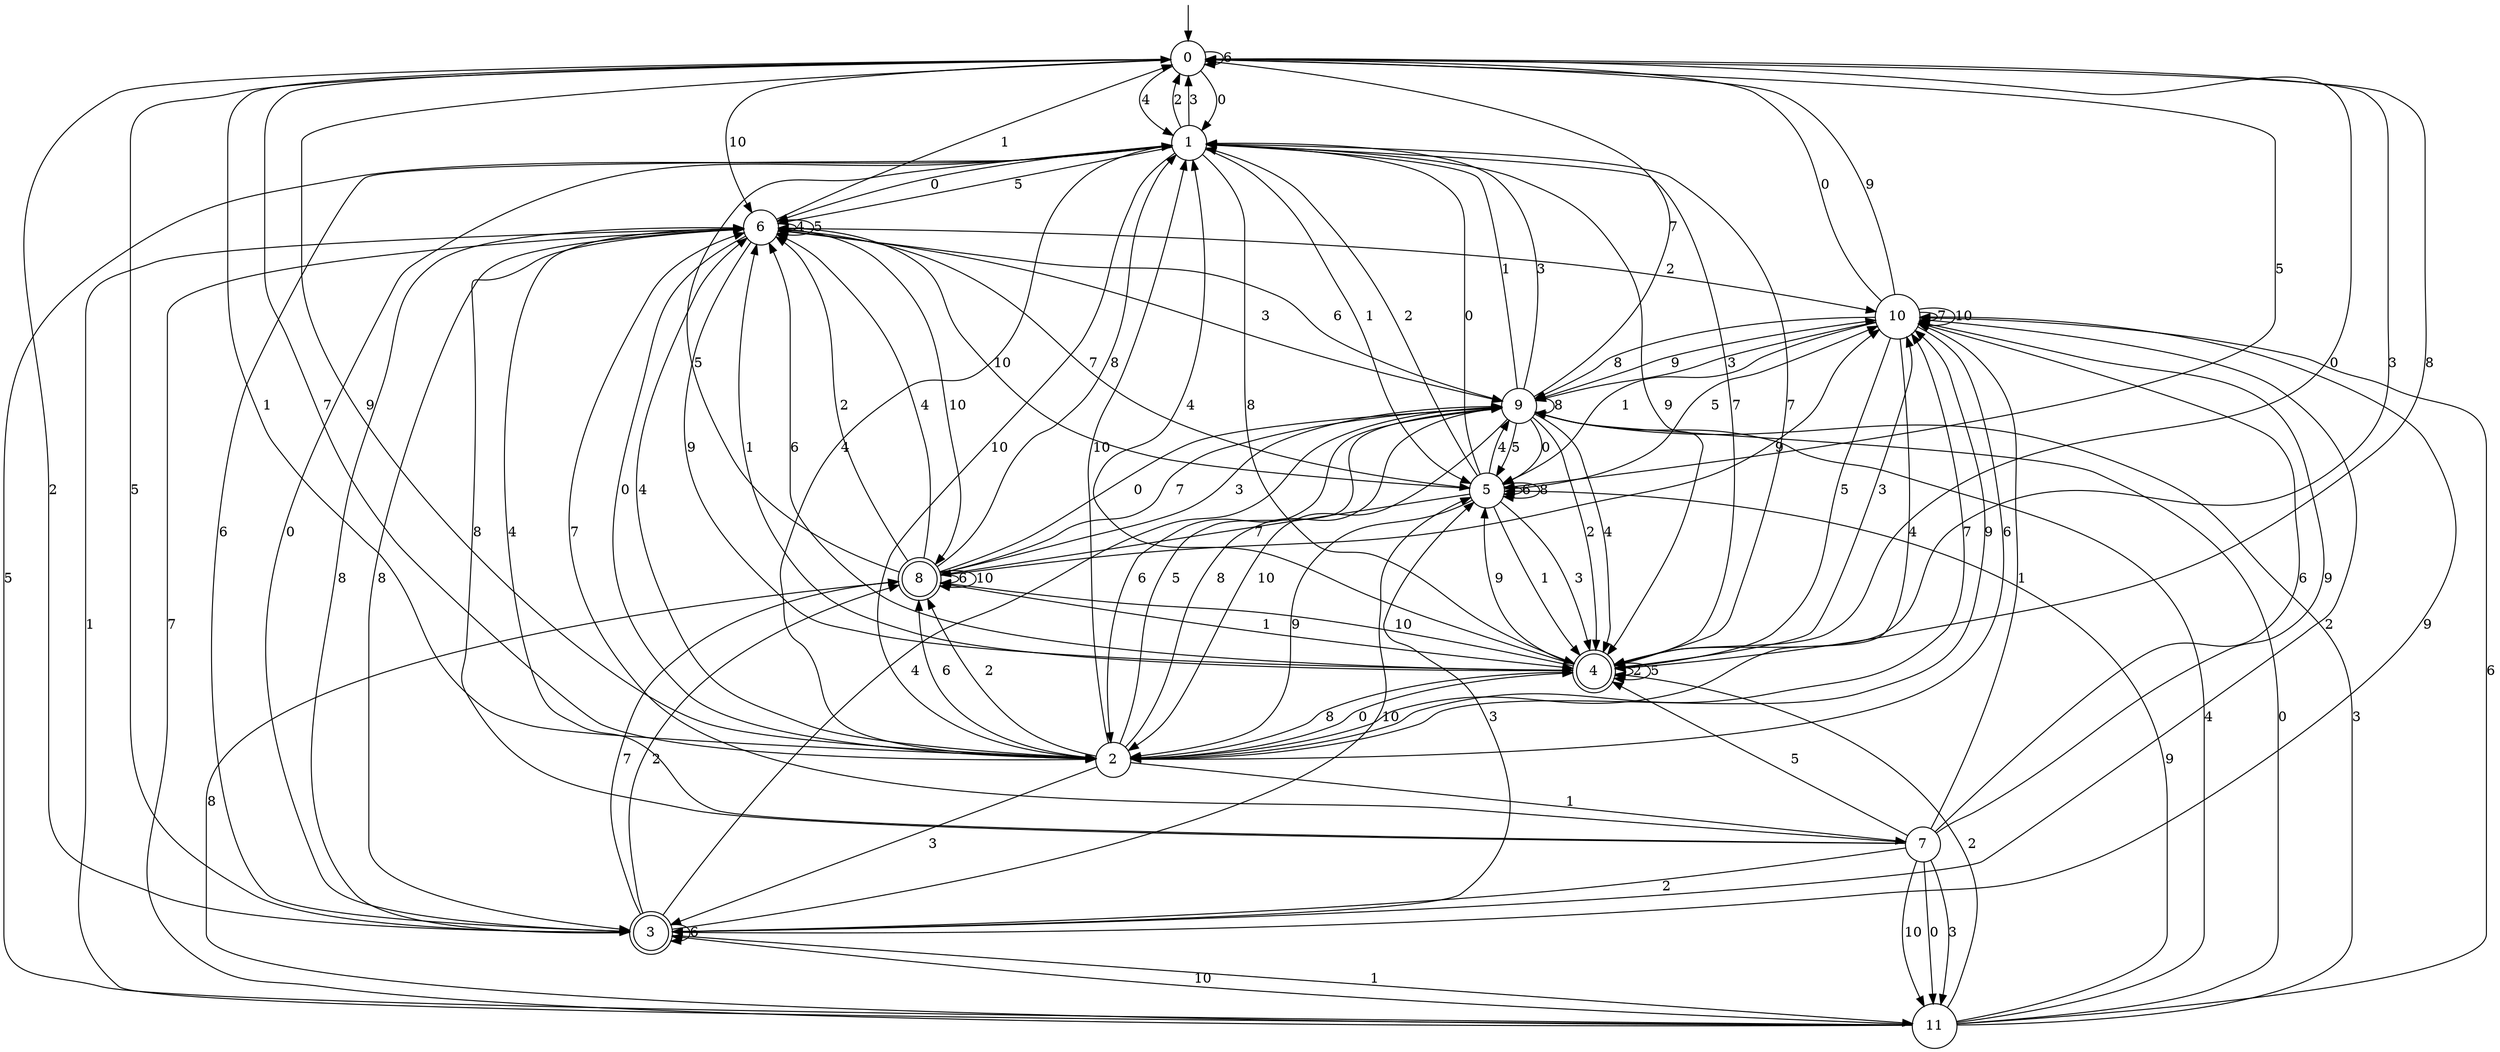 digraph g {

	s0 [shape="circle" label="0"];
	s1 [shape="circle" label="1"];
	s2 [shape="circle" label="2"];
	s3 [shape="doublecircle" label="3"];
	s4 [shape="doublecircle" label="4"];
	s5 [shape="circle" label="5"];
	s6 [shape="circle" label="6"];
	s7 [shape="circle" label="7"];
	s8 [shape="doublecircle" label="8"];
	s9 [shape="circle" label="9"];
	s10 [shape="circle" label="10"];
	s11 [shape="circle" label="11"];
	s0 -> s1 [label="0"];
	s0 -> s2 [label="1"];
	s0 -> s3 [label="2"];
	s0 -> s4 [label="3"];
	s0 -> s1 [label="4"];
	s0 -> s5 [label="5"];
	s0 -> s0 [label="6"];
	s0 -> s2 [label="7"];
	s0 -> s4 [label="8"];
	s0 -> s2 [label="9"];
	s0 -> s6 [label="10"];
	s1 -> s6 [label="0"];
	s1 -> s5 [label="1"];
	s1 -> s0 [label="2"];
	s1 -> s0 [label="3"];
	s1 -> s2 [label="4"];
	s1 -> s6 [label="5"];
	s1 -> s3 [label="6"];
	s1 -> s4 [label="7"];
	s1 -> s4 [label="8"];
	s1 -> s4 [label="9"];
	s1 -> s2 [label="10"];
	s2 -> s4 [label="0"];
	s2 -> s7 [label="1"];
	s2 -> s8 [label="2"];
	s2 -> s3 [label="3"];
	s2 -> s6 [label="4"];
	s2 -> s9 [label="5"];
	s2 -> s8 [label="6"];
	s2 -> s10 [label="7"];
	s2 -> s9 [label="8"];
	s2 -> s10 [label="9"];
	s2 -> s1 [label="10"];
	s3 -> s1 [label="0"];
	s3 -> s11 [label="1"];
	s3 -> s8 [label="2"];
	s3 -> s5 [label="3"];
	s3 -> s9 [label="4"];
	s3 -> s0 [label="5"];
	s3 -> s3 [label="6"];
	s3 -> s8 [label="7"];
	s3 -> s6 [label="8"];
	s3 -> s10 [label="9"];
	s3 -> s5 [label="10"];
	s4 -> s0 [label="0"];
	s4 -> s6 [label="1"];
	s4 -> s4 [label="2"];
	s4 -> s10 [label="3"];
	s4 -> s1 [label="4"];
	s4 -> s4 [label="5"];
	s4 -> s6 [label="6"];
	s4 -> s1 [label="7"];
	s4 -> s2 [label="8"];
	s4 -> s5 [label="9"];
	s4 -> s8 [label="10"];
	s5 -> s1 [label="0"];
	s5 -> s4 [label="1"];
	s5 -> s1 [label="2"];
	s5 -> s4 [label="3"];
	s5 -> s9 [label="4"];
	s5 -> s10 [label="5"];
	s5 -> s5 [label="6"];
	s5 -> s8 [label="7"];
	s5 -> s5 [label="8"];
	s5 -> s2 [label="9"];
	s5 -> s6 [label="10"];
	s6 -> s2 [label="0"];
	s6 -> s0 [label="1"];
	s6 -> s10 [label="2"];
	s6 -> s9 [label="3"];
	s6 -> s6 [label="4"];
	s6 -> s6 [label="5"];
	s6 -> s9 [label="6"];
	s6 -> s5 [label="7"];
	s6 -> s3 [label="8"];
	s6 -> s4 [label="9"];
	s6 -> s8 [label="10"];
	s7 -> s11 [label="0"];
	s7 -> s10 [label="1"];
	s7 -> s3 [label="2"];
	s7 -> s11 [label="3"];
	s7 -> s6 [label="4"];
	s7 -> s4 [label="5"];
	s7 -> s10 [label="6"];
	s7 -> s6 [label="7"];
	s7 -> s6 [label="8"];
	s7 -> s10 [label="9"];
	s7 -> s11 [label="10"];
	s8 -> s9 [label="0"];
	s8 -> s4 [label="1"];
	s8 -> s6 [label="2"];
	s8 -> s9 [label="3"];
	s8 -> s6 [label="4"];
	s8 -> s1 [label="5"];
	s8 -> s8 [label="6"];
	s8 -> s9 [label="7"];
	s8 -> s1 [label="8"];
	s8 -> s10 [label="9"];
	s8 -> s8 [label="10"];
	s9 -> s5 [label="0"];
	s9 -> s1 [label="1"];
	s9 -> s4 [label="2"];
	s9 -> s1 [label="3"];
	s9 -> s4 [label="4"];
	s9 -> s5 [label="5"];
	s9 -> s2 [label="6"];
	s9 -> s0 [label="7"];
	s9 -> s9 [label="8"];
	s9 -> s10 [label="9"];
	s9 -> s2 [label="10"];
	s10 -> s0 [label="0"];
	s10 -> s5 [label="1"];
	s10 -> s3 [label="2"];
	s10 -> s9 [label="3"];
	s10 -> s2 [label="4"];
	s10 -> s4 [label="5"];
	s10 -> s2 [label="6"];
	s10 -> s10 [label="7"];
	s10 -> s9 [label="8"];
	s10 -> s0 [label="9"];
	s10 -> s10 [label="10"];
	s11 -> s9 [label="0"];
	s11 -> s6 [label="1"];
	s11 -> s4 [label="2"];
	s11 -> s9 [label="3"];
	s11 -> s9 [label="4"];
	s11 -> s1 [label="5"];
	s11 -> s10 [label="6"];
	s11 -> s6 [label="7"];
	s11 -> s8 [label="8"];
	s11 -> s5 [label="9"];
	s11 -> s3 [label="10"];

__start0 [label="" shape="none" width="0" height="0"];
__start0 -> s0;

}
